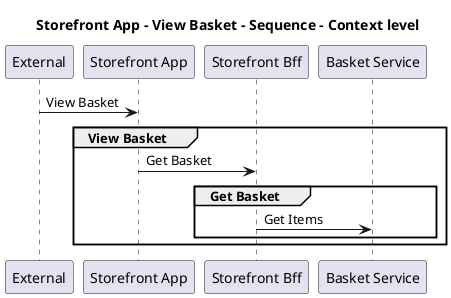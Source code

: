 @startuml

title Storefront App - View Basket - Sequence - Context level

participant "External" as C4InterFlow.SoftwareSystems.ExternalSystem
participant "Storefront App" as ECommercePlatform.SoftwareSystems.StorefrontApp
participant "Storefront Bff" as ECommercePlatform.SoftwareSystems.StorefrontBff
participant "Basket Service" as ECommercePlatform.SoftwareSystems.BasketService

C4InterFlow.SoftwareSystems.ExternalSystem -> ECommercePlatform.SoftwareSystems.StorefrontApp : View Basket
group View Basket
ECommercePlatform.SoftwareSystems.StorefrontApp -> ECommercePlatform.SoftwareSystems.StorefrontBff : Get Basket
group Get Basket
ECommercePlatform.SoftwareSystems.StorefrontBff -> ECommercePlatform.SoftwareSystems.BasketService : Get Items
end
end


@enduml
